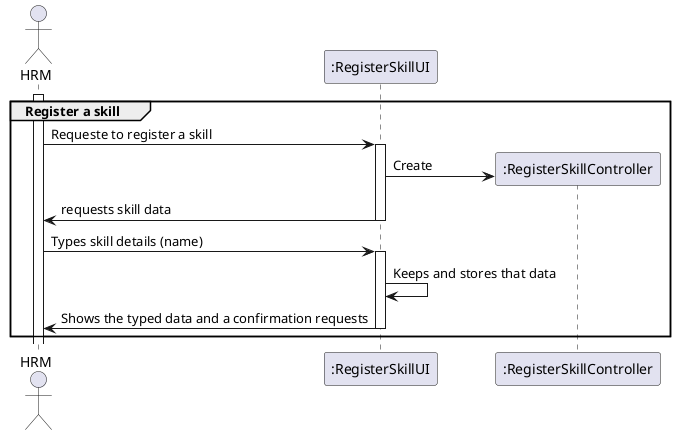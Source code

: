 @startuml
actor "HRM" as USER

participant ":RegisterSkillUI" as RegisterSkillUI
participant ":RegisterSkillController" as RegisterSkillController

group Register a skill
activate USER
USER -> RegisterSkillUI : Requeste to register a skill
activate RegisterSkillUI
RegisterSkillUI -> RegisterSkillController** : Create
RegisterSkillUI -> USER : requests skill data
deactivate RegisterSkillUI
USER -> RegisterSkillUI : Types skill details (name)
activate RegisterSkillUI
RegisterSkillUI -> RegisterSkillUI : Keeps and stores that data
RegisterSkillUI -> USER : Shows the typed data and a confirmation requests
deactivate RegisterSkillUI
end


@enduml